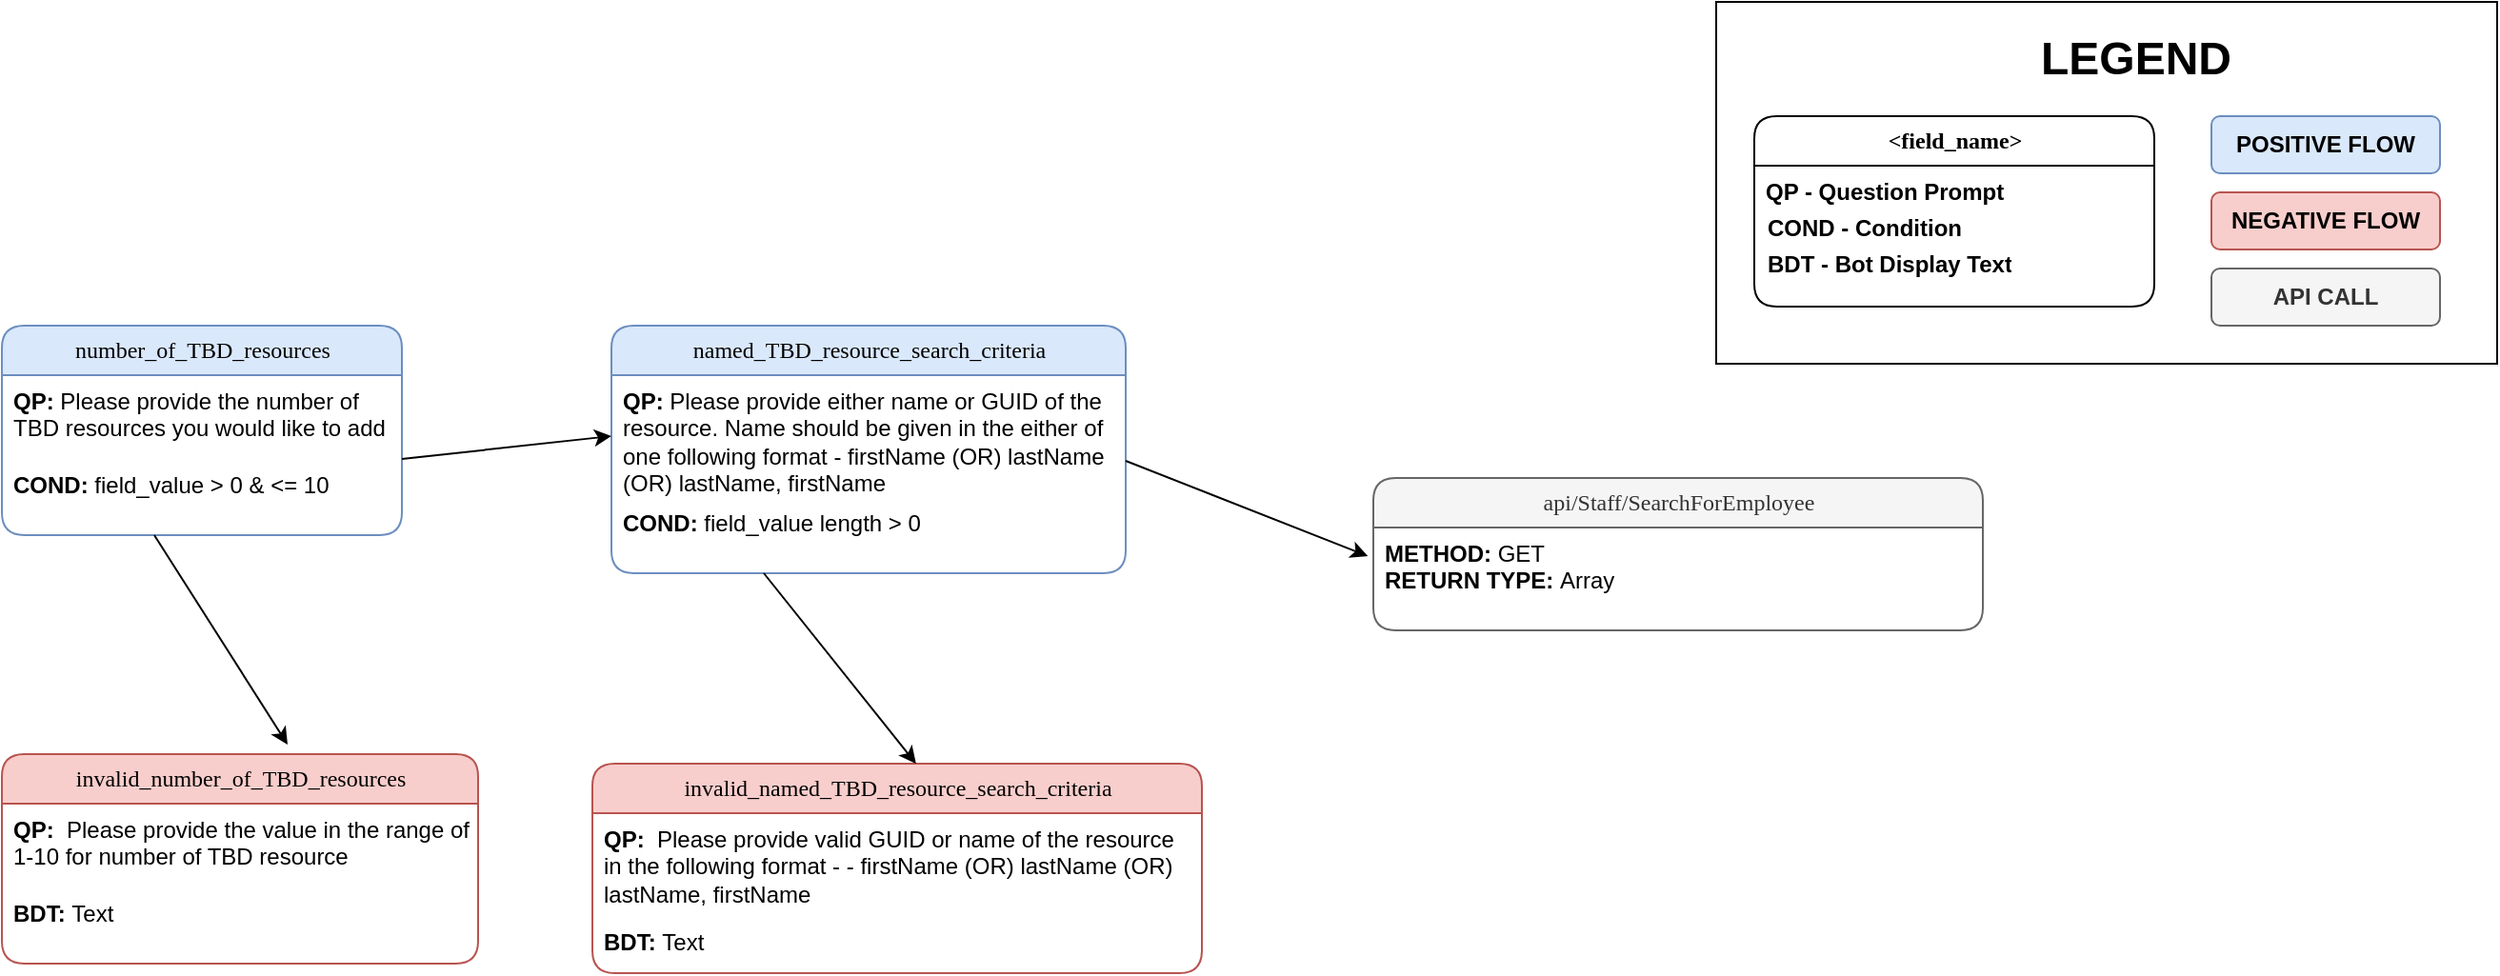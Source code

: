 <mxfile version="26.0.4">
  <diagram name="Page-1" id="b520641d-4fe3-3701-9064-5fc419738815">
    <mxGraphModel dx="1306" dy="826" grid="1" gridSize="10" guides="1" tooltips="1" connect="1" arrows="1" fold="1" page="1" pageScale="1" pageWidth="4681" pageHeight="3300" background="none" math="0" shadow="0">
      <root>
        <mxCell id="0" />
        <mxCell id="1" parent="0" />
        <mxCell id="21ea969265ad0168-10" value="number_of_TBD_resources" style="swimlane;html=1;fontStyle=0;childLayout=stackLayout;horizontal=1;startSize=26;fillColor=#dae8fc;horizontalStack=0;resizeParent=1;resizeLast=0;collapsible=1;marginBottom=0;swimlaneFillColor=#ffffff;align=center;rounded=1;shadow=0;comic=0;labelBackgroundColor=none;strokeWidth=1;fontFamily=Verdana;fontSize=12;strokeColor=#6c8ebf;" parent="1" vertex="1">
          <mxGeometry x="150" y="200" width="210" height="110" as="geometry" />
        </mxCell>
        <mxCell id="21ea969265ad0168-11" value="&lt;b&gt;QP: &lt;/b&gt;Please provide the number of TBD resources you would like to add&lt;div&gt;&lt;br&gt;&lt;/div&gt;" style="text;html=1;strokeColor=none;fillColor=none;spacingLeft=4;spacingRight=4;whiteSpace=wrap;overflow=hidden;rotatable=0;points=[[0,0.5],[1,0.5]];portConstraint=eastwest;" parent="21ea969265ad0168-10" vertex="1">
          <mxGeometry y="26" width="210" height="44" as="geometry" />
        </mxCell>
        <mxCell id="21ea969265ad0168-12" value="&lt;b&gt;COND: &lt;/b&gt;field_value &amp;gt; 0 &amp;amp; &amp;lt;= 10" style="text;html=1;strokeColor=none;fillColor=none;spacingLeft=4;spacingRight=4;whiteSpace=wrap;overflow=hidden;rotatable=0;points=[[0,0.5],[1,0.5]];portConstraint=eastwest;" parent="21ea969265ad0168-10" vertex="1">
          <mxGeometry y="70" width="210" height="26" as="geometry" />
        </mxCell>
        <mxCell id="Fwdu9OYfRQx8FBcxNtsd-2" value="named_TBD_resource_search_criteria" style="swimlane;html=1;fontStyle=0;childLayout=stackLayout;horizontal=1;startSize=26;fillColor=#dae8fc;horizontalStack=0;resizeParent=1;resizeLast=0;collapsible=1;marginBottom=0;swimlaneFillColor=#ffffff;align=center;rounded=1;shadow=0;comic=0;labelBackgroundColor=none;strokeWidth=1;fontFamily=Verdana;fontSize=12;strokeColor=#6c8ebf;" parent="1" vertex="1">
          <mxGeometry x="470" y="200" width="270" height="130" as="geometry" />
        </mxCell>
        <mxCell id="Fwdu9OYfRQx8FBcxNtsd-3" value="&lt;b&gt;QP: &lt;/b&gt;Please provide either name or GUID of the resource. Name should be given in the either of one following format - firstName (OR) lastName (OR) lastName, firstName" style="text;html=1;strokeColor=none;fillColor=none;spacingLeft=4;spacingRight=4;whiteSpace=wrap;overflow=hidden;rotatable=0;points=[[0,0.5],[1,0.5]];portConstraint=eastwest;" parent="Fwdu9OYfRQx8FBcxNtsd-2" vertex="1">
          <mxGeometry y="26" width="270" height="64" as="geometry" />
        </mxCell>
        <mxCell id="Fwdu9OYfRQx8FBcxNtsd-4" value="&lt;b&gt;COND: &lt;/b&gt;field_value length &amp;gt; 0" style="text;html=1;strokeColor=none;fillColor=none;spacingLeft=4;spacingRight=4;whiteSpace=wrap;overflow=hidden;rotatable=0;points=[[0,0.5],[1,0.5]];portConstraint=eastwest;" parent="Fwdu9OYfRQx8FBcxNtsd-2" vertex="1">
          <mxGeometry y="90" width="270" height="26" as="geometry" />
        </mxCell>
        <mxCell id="Fwdu9OYfRQx8FBcxNtsd-5" value="invalid_number_of_TBD_resources" style="swimlane;html=1;fontStyle=0;childLayout=stackLayout;horizontal=1;startSize=26;fillColor=#f8cecc;horizontalStack=0;resizeParent=1;resizeLast=0;collapsible=1;marginBottom=0;swimlaneFillColor=#ffffff;align=center;rounded=1;shadow=0;comic=0;labelBackgroundColor=none;strokeWidth=1;fontFamily=Verdana;fontSize=12;strokeColor=#b85450;" parent="1" vertex="1">
          <mxGeometry x="150" y="425" width="250" height="110" as="geometry" />
        </mxCell>
        <mxCell id="Fwdu9OYfRQx8FBcxNtsd-6" value="&lt;b&gt;QP:&amp;nbsp; &lt;/b&gt;Please provide the value in the range of 1-10 for number of TBD resource&lt;div&gt;&lt;br&gt;&lt;/div&gt;" style="text;html=1;strokeColor=none;fillColor=none;spacingLeft=4;spacingRight=4;whiteSpace=wrap;overflow=hidden;rotatable=0;points=[[0,0.5],[1,0.5]];portConstraint=eastwest;" parent="Fwdu9OYfRQx8FBcxNtsd-5" vertex="1">
          <mxGeometry y="26" width="250" height="44" as="geometry" />
        </mxCell>
        <mxCell id="Fwdu9OYfRQx8FBcxNtsd-7" value="&lt;b&gt;BDT: &lt;/b&gt;Text" style="text;html=1;strokeColor=none;fillColor=none;spacingLeft=4;spacingRight=4;whiteSpace=wrap;overflow=hidden;rotatable=0;points=[[0,0.5],[1,0.5]];portConstraint=eastwest;" parent="Fwdu9OYfRQx8FBcxNtsd-5" vertex="1">
          <mxGeometry y="70" width="250" height="26" as="geometry" />
        </mxCell>
        <mxCell id="Fwdu9OYfRQx8FBcxNtsd-15" value="" style="rounded=0;whiteSpace=wrap;html=1;" parent="1" vertex="1">
          <mxGeometry x="1050" y="30" width="410" height="190" as="geometry" />
        </mxCell>
        <mxCell id="Fwdu9OYfRQx8FBcxNtsd-16" value="&lt;b&gt;&amp;lt;field_name&amp;gt;&lt;/b&gt;" style="swimlane;html=1;fontStyle=0;childLayout=stackLayout;horizontal=1;startSize=26;horizontalStack=0;resizeParent=1;resizeLast=0;collapsible=1;marginBottom=0;swimlaneFillColor=#ffffff;align=center;rounded=1;shadow=0;comic=0;labelBackgroundColor=none;strokeWidth=1;fontFamily=Verdana;fontSize=12;" parent="1" vertex="1">
          <mxGeometry x="1070" y="90" width="210" height="100" as="geometry" />
        </mxCell>
        <mxCell id="Fwdu9OYfRQx8FBcxNtsd-18" value="&lt;b&gt;QP - Question Prompt&lt;/b&gt;" style="text;html=1;strokeColor=none;fillColor=none;spacingLeft=4;spacingRight=4;whiteSpace=wrap;overflow=hidden;rotatable=0;points=[[0,0.5],[1,0.5]];portConstraint=eastwest;" parent="Fwdu9OYfRQx8FBcxNtsd-16" vertex="1">
          <mxGeometry y="26" width="210" height="26" as="geometry" />
        </mxCell>
        <mxCell id="Fwdu9OYfRQx8FBcxNtsd-19" value="&lt;b&gt;POSITIVE FLOW&lt;/b&gt;" style="rounded=1;whiteSpace=wrap;html=1;fillColor=#dae8fc;strokeColor=#6c8ebf;" parent="1" vertex="1">
          <mxGeometry x="1310" y="90" width="120" height="30" as="geometry" />
        </mxCell>
        <mxCell id="Fwdu9OYfRQx8FBcxNtsd-20" value="&lt;b&gt;NEGATIVE FLOW&lt;/b&gt;" style="rounded=1;whiteSpace=wrap;html=1;fillColor=#f8cecc;strokeColor=#b85450;" parent="1" vertex="1">
          <mxGeometry x="1310" y="130" width="120" height="30" as="geometry" />
        </mxCell>
        <mxCell id="Fwdu9OYfRQx8FBcxNtsd-22" value="&lt;b&gt;&lt;font style=&quot;font-size: 24px;&quot;&gt;LEGEND&lt;/font&gt;&lt;/b&gt;" style="text;html=1;align=center;verticalAlign=middle;resizable=0;points=[];autosize=1;strokeColor=none;fillColor=none;" parent="1" vertex="1">
          <mxGeometry x="1210" y="40" width="120" height="40" as="geometry" />
        </mxCell>
        <mxCell id="Fwdu9OYfRQx8FBcxNtsd-23" value="&lt;b&gt;COND - Condition&lt;/b&gt;" style="text;html=1;strokeColor=none;fillColor=none;spacingLeft=4;spacingRight=4;whiteSpace=wrap;overflow=hidden;rotatable=0;points=[[0,0.5],[1,0.5]];portConstraint=eastwest;" parent="1" vertex="1">
          <mxGeometry x="1071" y="135" width="210" height="26" as="geometry" />
        </mxCell>
        <mxCell id="Fwdu9OYfRQx8FBcxNtsd-24" value="&lt;b&gt;BDT - Bot Display Text&lt;/b&gt;" style="text;html=1;strokeColor=none;fillColor=none;spacingLeft=4;spacingRight=4;whiteSpace=wrap;overflow=hidden;rotatable=0;points=[[0,0.5],[1,0.5]];portConstraint=eastwest;" parent="1" vertex="1">
          <mxGeometry x="1071" y="154" width="210" height="26" as="geometry" />
        </mxCell>
        <mxCell id="Fwdu9OYfRQx8FBcxNtsd-25" value="invalid_named_TBD_resource_search_criteria" style="swimlane;html=1;fontStyle=0;childLayout=stackLayout;horizontal=1;startSize=26;fillColor=#f8cecc;horizontalStack=0;resizeParent=1;resizeLast=0;collapsible=1;marginBottom=0;swimlaneFillColor=#ffffff;align=center;rounded=1;shadow=0;comic=0;labelBackgroundColor=none;strokeWidth=1;fontFamily=Verdana;fontSize=12;strokeColor=#b85450;" parent="1" vertex="1">
          <mxGeometry x="460" y="430" width="320" height="110" as="geometry" />
        </mxCell>
        <mxCell id="Fwdu9OYfRQx8FBcxNtsd-26" value="&lt;b&gt;QP:&amp;nbsp; &lt;/b&gt;Please provide valid GUID or name of the resource in the following format -&amp;nbsp;- firstName (OR) lastName (OR) lastName, firstName&lt;div&gt;&lt;br&gt;&lt;/div&gt;" style="text;html=1;strokeColor=none;fillColor=none;spacingLeft=4;spacingRight=4;whiteSpace=wrap;overflow=hidden;rotatable=0;points=[[0,0.5],[1,0.5]];portConstraint=eastwest;" parent="Fwdu9OYfRQx8FBcxNtsd-25" vertex="1">
          <mxGeometry y="26" width="320" height="54" as="geometry" />
        </mxCell>
        <mxCell id="Fwdu9OYfRQx8FBcxNtsd-27" value="&lt;b&gt;BDT: &lt;/b&gt;Text" style="text;html=1;strokeColor=none;fillColor=none;spacingLeft=4;spacingRight=4;whiteSpace=wrap;overflow=hidden;rotatable=0;points=[[0,0.5],[1,0.5]];portConstraint=eastwest;" parent="Fwdu9OYfRQx8FBcxNtsd-25" vertex="1">
          <mxGeometry y="80" width="320" height="26" as="geometry" />
        </mxCell>
        <mxCell id="Fwdu9OYfRQx8FBcxNtsd-31" value="" style="endArrow=classic;html=1;rounded=0;entryX=0;entryY=0.5;entryDx=0;entryDy=0;" parent="1" target="Fwdu9OYfRQx8FBcxNtsd-3" edge="1">
          <mxGeometry width="50" height="50" relative="1" as="geometry">
            <mxPoint x="360" y="270" as="sourcePoint" />
            <mxPoint x="410" y="220" as="targetPoint" />
          </mxGeometry>
        </mxCell>
        <mxCell id="Fwdu9OYfRQx8FBcxNtsd-32" value="" style="endArrow=classic;html=1;rounded=0;" parent="1" edge="1">
          <mxGeometry width="50" height="50" relative="1" as="geometry">
            <mxPoint x="230" y="310" as="sourcePoint" />
            <mxPoint x="300" y="420" as="targetPoint" />
          </mxGeometry>
        </mxCell>
        <mxCell id="Fwdu9OYfRQx8FBcxNtsd-33" value="" style="endArrow=classic;html=1;rounded=0;entryX=0.531;entryY=0;entryDx=0;entryDy=0;entryPerimeter=0;" parent="1" target="Fwdu9OYfRQx8FBcxNtsd-25" edge="1">
          <mxGeometry width="50" height="50" relative="1" as="geometry">
            <mxPoint x="550" y="330" as="sourcePoint" />
            <mxPoint x="620" y="440" as="targetPoint" />
          </mxGeometry>
        </mxCell>
        <mxCell id="Cd402E3ZITgnZ-SI4iMz-1" value="api/Staff/SearchForEmployee" style="swimlane;html=1;fontStyle=0;childLayout=stackLayout;horizontal=1;startSize=26;fillColor=#f5f5f5;horizontalStack=0;resizeParent=1;resizeLast=0;collapsible=1;marginBottom=0;swimlaneFillColor=#ffffff;align=center;rounded=1;shadow=0;comic=0;labelBackgroundColor=none;strokeWidth=1;fontFamily=Verdana;fontSize=12;strokeColor=#666666;fontColor=#333333;" vertex="1" parent="1">
          <mxGeometry x="870" y="280" width="320" height="80" as="geometry" />
        </mxCell>
        <mxCell id="Cd402E3ZITgnZ-SI4iMz-2" value="&lt;b&gt;METHOD: &lt;/b&gt;GET&lt;br&gt;&lt;div&gt;&lt;b&gt;RETURN TYPE: &lt;/b&gt;Array&lt;/div&gt;" style="text;html=1;strokeColor=none;fillColor=none;spacingLeft=4;spacingRight=4;whiteSpace=wrap;overflow=hidden;rotatable=0;points=[[0,0.5],[1,0.5]];portConstraint=eastwest;" vertex="1" parent="Cd402E3ZITgnZ-SI4iMz-1">
          <mxGeometry y="26" width="320" height="54" as="geometry" />
        </mxCell>
        <mxCell id="Cd402E3ZITgnZ-SI4iMz-4" value="&lt;b&gt;API CALL&lt;/b&gt;" style="rounded=1;whiteSpace=wrap;html=1;fillColor=#f5f5f5;strokeColor=#666666;fontColor=#333333;" vertex="1" parent="1">
          <mxGeometry x="1310" y="170" width="120" height="30" as="geometry" />
        </mxCell>
        <mxCell id="Cd402E3ZITgnZ-SI4iMz-5" value="" style="endArrow=classic;html=1;rounded=0;entryX=-0.009;entryY=0.278;entryDx=0;entryDy=0;entryPerimeter=0;" edge="1" parent="1" target="Cd402E3ZITgnZ-SI4iMz-2">
          <mxGeometry width="50" height="50" relative="1" as="geometry">
            <mxPoint x="740" y="271" as="sourcePoint" />
            <mxPoint x="850" y="259" as="targetPoint" />
          </mxGeometry>
        </mxCell>
      </root>
    </mxGraphModel>
  </diagram>
</mxfile>
